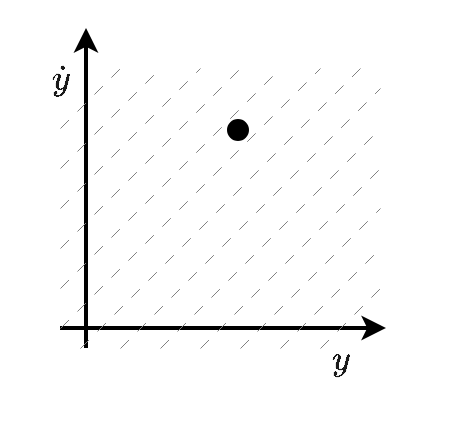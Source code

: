 <mxfile version="22.0.2" type="device">
  <diagram id="eOFOYFhU0GsHmSKvHhCn" name="Pagina-1">
    <mxGraphModel dx="853" dy="626" grid="1" gridSize="10" guides="1" tooltips="1" connect="1" arrows="1" fold="1" page="1" pageScale="1" pageWidth="827" pageHeight="1169" math="1" shadow="0">
      <root>
        <mxCell id="0" />
        <mxCell id="1" parent="0" />
        <mxCell id="y9UXg4boCT7qKVKa5CdB-16" value="" style="whiteSpace=wrap;html=1;aspect=fixed;strokeColor=none;" vertex="1" parent="1">
          <mxGeometry x="384" y="306" width="210" height="210" as="geometry" />
        </mxCell>
        <mxCell id="-Wk1aWWQlNWJjsIihzdT-1" value="" style="endArrow=classic;html=1;rounded=0;fontSize=25;fontColor=#1A1A1A;strokeWidth=2;" parent="1" edge="1">
          <mxGeometry width="50" height="50" relative="1" as="geometry">
            <mxPoint x="400" y="470" as="sourcePoint" />
            <mxPoint x="563" y="470" as="targetPoint" />
          </mxGeometry>
        </mxCell>
        <mxCell id="-Wk1aWWQlNWJjsIihzdT-2" value="" style="endArrow=classic;html=1;rounded=0;fontSize=25;fontColor=#1A1A1A;strokeWidth=2;" parent="1" edge="1">
          <mxGeometry width="50" height="50" relative="1" as="geometry">
            <mxPoint x="413" y="480" as="sourcePoint" />
            <mxPoint x="413" y="320" as="targetPoint" />
          </mxGeometry>
        </mxCell>
        <mxCell id="-Wk1aWWQlNWJjsIihzdT-3" value="$$y$$" style="text;html=1;strokeColor=none;fillColor=none;align=center;verticalAlign=middle;whiteSpace=wrap;rounded=0;fontSize=15;fontColor=#1A1A1A;" parent="1" vertex="1">
          <mxGeometry x="510" y="470" width="60" height="30" as="geometry" />
        </mxCell>
        <mxCell id="-Wk1aWWQlNWJjsIihzdT-5" value="" style="ellipse;whiteSpace=wrap;html=1;aspect=fixed;fillColor=#000000;" parent="1" vertex="1">
          <mxGeometry x="484" y="366" width="10" height="10" as="geometry" />
        </mxCell>
        <mxCell id="-Wk1aWWQlNWJjsIihzdT-6" value="$$\dot y$$" style="text;html=1;strokeColor=none;fillColor=none;align=center;verticalAlign=middle;whiteSpace=wrap;rounded=0;fontSize=15;fontColor=#1A1A1A;" parent="1" vertex="1">
          <mxGeometry x="370" y="330" width="60" height="30" as="geometry" />
        </mxCell>
        <mxCell id="y9UXg4boCT7qKVKa5CdB-2" value="" style="endArrow=none;dashed=1;html=1;strokeWidth=0.5;rounded=0;dashPattern=12 12;strokeColor=#808080;" edge="1" parent="1">
          <mxGeometry width="50" height="50" relative="1" as="geometry">
            <mxPoint x="400" y="370" as="sourcePoint" />
            <mxPoint x="430" y="340" as="targetPoint" />
          </mxGeometry>
        </mxCell>
        <mxCell id="y9UXg4boCT7qKVKa5CdB-3" value="" style="endArrow=none;dashed=1;html=1;strokeWidth=0.5;rounded=0;dashPattern=12 12;strokeColor=#808080;" edge="1" parent="1">
          <mxGeometry width="50" height="50" relative="1" as="geometry">
            <mxPoint x="400" y="390" as="sourcePoint" />
            <mxPoint x="450" y="340" as="targetPoint" />
          </mxGeometry>
        </mxCell>
        <mxCell id="y9UXg4boCT7qKVKa5CdB-4" value="" style="endArrow=none;dashed=1;html=1;strokeWidth=0.5;rounded=0;dashPattern=12 12;strokeColor=#808080;" edge="1" parent="1">
          <mxGeometry width="50" height="50" relative="1" as="geometry">
            <mxPoint x="400" y="410" as="sourcePoint" />
            <mxPoint x="470" y="340" as="targetPoint" />
          </mxGeometry>
        </mxCell>
        <mxCell id="y9UXg4boCT7qKVKa5CdB-5" value="" style="endArrow=none;dashed=1;html=1;strokeWidth=0.5;rounded=0;dashPattern=12 12;strokeColor=#808080;" edge="1" parent="1">
          <mxGeometry width="50" height="50" relative="1" as="geometry">
            <mxPoint x="400" y="430" as="sourcePoint" />
            <mxPoint x="490" y="340" as="targetPoint" />
          </mxGeometry>
        </mxCell>
        <mxCell id="y9UXg4boCT7qKVKa5CdB-6" value="" style="endArrow=none;dashed=1;html=1;strokeWidth=0.5;rounded=0;dashPattern=12 12;strokeColor=#808080;" edge="1" parent="1">
          <mxGeometry width="50" height="50" relative="1" as="geometry">
            <mxPoint x="400" y="450" as="sourcePoint" />
            <mxPoint x="510" y="340" as="targetPoint" />
          </mxGeometry>
        </mxCell>
        <mxCell id="y9UXg4boCT7qKVKa5CdB-7" value="" style="endArrow=none;dashed=1;html=1;strokeWidth=0.5;rounded=0;dashPattern=12 12;strokeColor=#808080;" edge="1" parent="1">
          <mxGeometry width="50" height="50" relative="1" as="geometry">
            <mxPoint x="400" y="470" as="sourcePoint" />
            <mxPoint x="530" y="340" as="targetPoint" />
          </mxGeometry>
        </mxCell>
        <mxCell id="y9UXg4boCT7qKVKa5CdB-8" value="" style="endArrow=none;dashed=1;html=1;strokeWidth=0.5;rounded=0;dashPattern=12 12;strokeColor=#808080;" edge="1" parent="1">
          <mxGeometry width="50" height="50" relative="1" as="geometry">
            <mxPoint x="410" y="480" as="sourcePoint" />
            <mxPoint x="550" y="340" as="targetPoint" />
          </mxGeometry>
        </mxCell>
        <mxCell id="y9UXg4boCT7qKVKa5CdB-9" value="" style="endArrow=none;dashed=1;html=1;strokeWidth=0.5;rounded=0;dashPattern=12 12;strokeColor=#808080;" edge="1" parent="1">
          <mxGeometry width="50" height="50" relative="1" as="geometry">
            <mxPoint x="430" y="480" as="sourcePoint" />
            <mxPoint x="560" y="350" as="targetPoint" />
          </mxGeometry>
        </mxCell>
        <mxCell id="y9UXg4boCT7qKVKa5CdB-10" value="" style="endArrow=none;dashed=1;html=1;strokeWidth=0.5;rounded=0;dashPattern=12 12;strokeColor=#808080;" edge="1" parent="1">
          <mxGeometry width="50" height="50" relative="1" as="geometry">
            <mxPoint x="450" y="480" as="sourcePoint" />
            <mxPoint x="560" y="370" as="targetPoint" />
          </mxGeometry>
        </mxCell>
        <mxCell id="y9UXg4boCT7qKVKa5CdB-11" value="" style="endArrow=none;dashed=1;html=1;strokeWidth=0.5;rounded=0;dashPattern=12 12;strokeColor=#808080;" edge="1" parent="1">
          <mxGeometry width="50" height="50" relative="1" as="geometry">
            <mxPoint x="470" y="480" as="sourcePoint" />
            <mxPoint x="560" y="390" as="targetPoint" />
          </mxGeometry>
        </mxCell>
        <mxCell id="y9UXg4boCT7qKVKa5CdB-12" value="" style="endArrow=none;dashed=1;html=1;strokeWidth=0.5;rounded=0;dashPattern=12 12;strokeColor=#808080;" edge="1" parent="1">
          <mxGeometry width="50" height="50" relative="1" as="geometry">
            <mxPoint x="490" y="480" as="sourcePoint" />
            <mxPoint x="560" y="410" as="targetPoint" />
          </mxGeometry>
        </mxCell>
        <mxCell id="y9UXg4boCT7qKVKa5CdB-13" value="" style="endArrow=none;dashed=1;html=1;strokeWidth=0.5;rounded=0;dashPattern=12 12;strokeColor=#808080;" edge="1" parent="1">
          <mxGeometry width="50" height="50" relative="1" as="geometry">
            <mxPoint x="510" y="480" as="sourcePoint" />
            <mxPoint x="560" y="430" as="targetPoint" />
          </mxGeometry>
        </mxCell>
        <mxCell id="y9UXg4boCT7qKVKa5CdB-14" value="" style="endArrow=none;dashed=1;html=1;strokeWidth=0.5;rounded=0;dashPattern=12 12;strokeColor=#808080;" edge="1" parent="1">
          <mxGeometry width="50" height="50" relative="1" as="geometry">
            <mxPoint x="530" y="480" as="sourcePoint" />
            <mxPoint x="560" y="450" as="targetPoint" />
          </mxGeometry>
        </mxCell>
      </root>
    </mxGraphModel>
  </diagram>
</mxfile>
